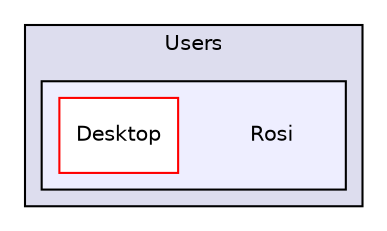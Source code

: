 digraph G {
  bgcolor=transparent;
  compound=true
  node [ fontsize=10, fontname="Helvetica"];
  edge [ labelfontsize=9, labelfontname="Helvetica"];
  subgraph clusterdir_C_3A_2FUsers_2F {
    graph [ bgcolor="#ddddee", pencolor="black", label="Users" fontname="Helvetica", fontsize=10, URL="dir_C_3A_2FUsers_2F.html"]
  subgraph clusterdir_C_3A_2FUsers_2FRosi_2F {
    graph [ bgcolor="#eeeeff", pencolor="black", label="" URL="dir_C_3A_2FUsers_2FRosi_2F.html"];
    dir_C_3A_2FUsers_2FRosi_2F [shape=plaintext label="Rosi"];
    dir_C_3A_2FUsers_2FRosi_2FDesktop_2F [shape=box label="Desktop" color="red" fillcolor="white" style="filled" URL="dir_C_3A_2FUsers_2FRosi_2FDesktop_2F.html"];
  }
  }
}
